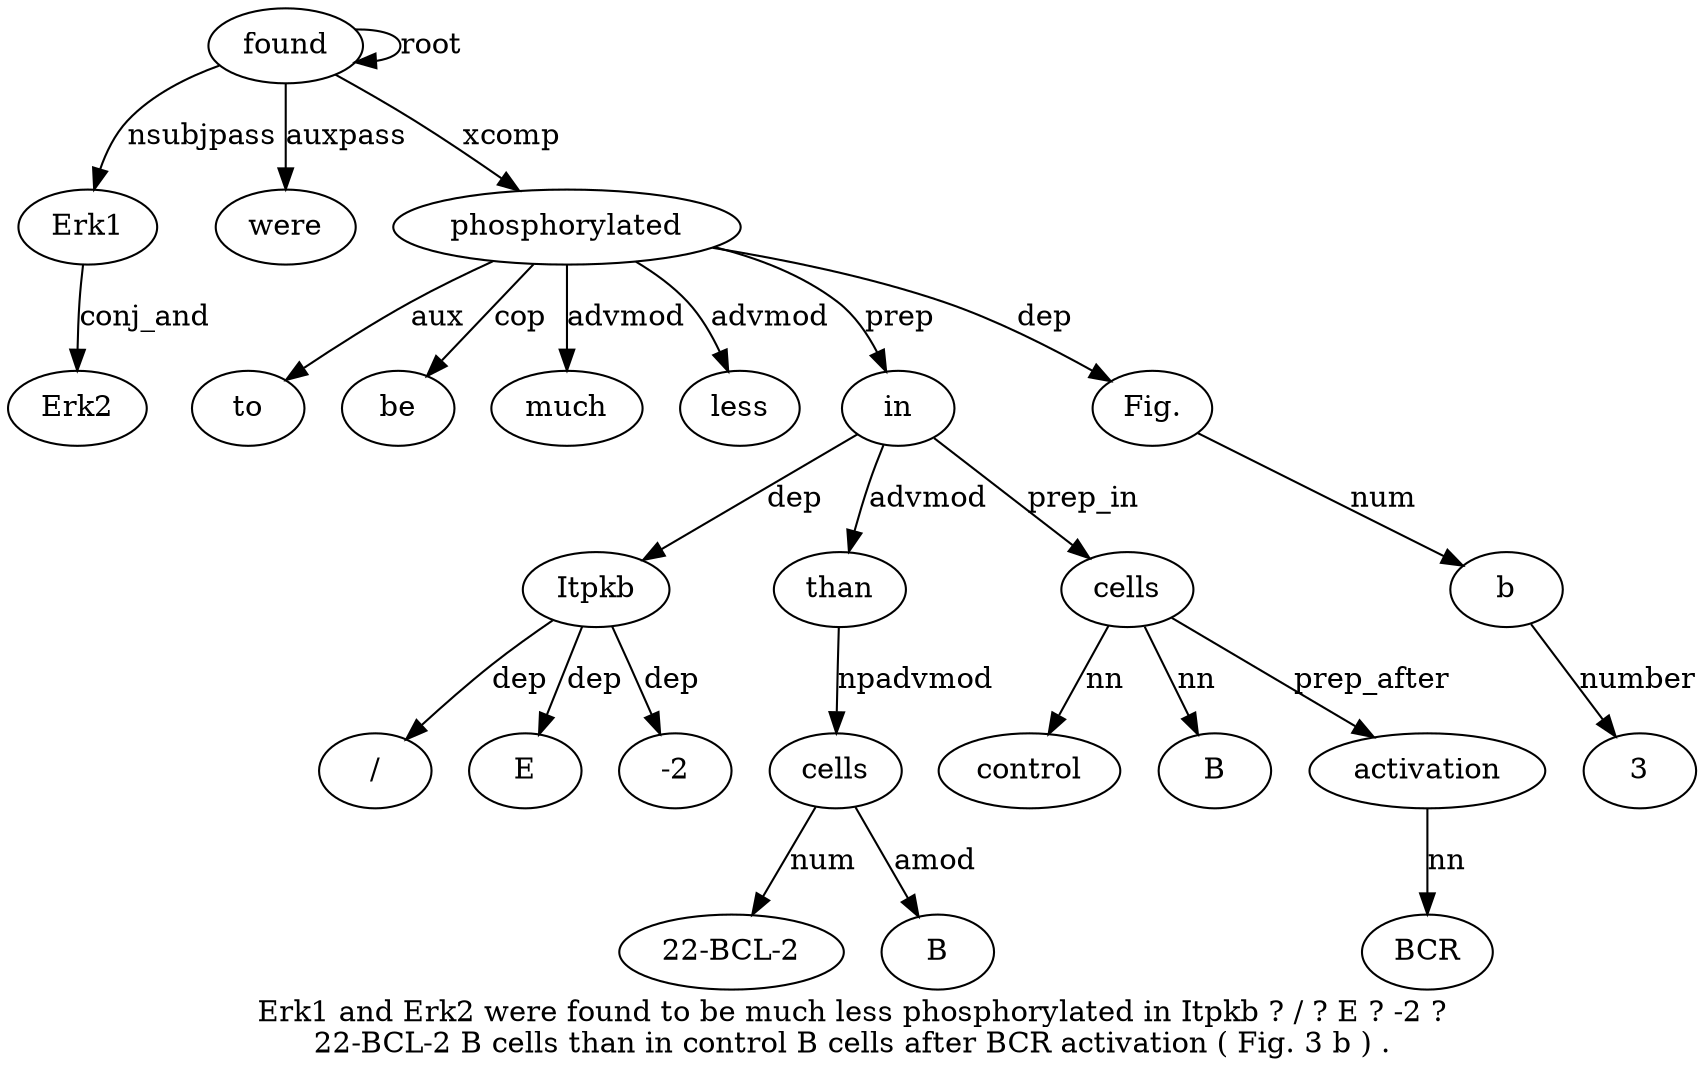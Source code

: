 digraph "Erk1 and Erk2 were found to be much less phosphorylated in Itpkb ? / ? E ? -2 ? 22-BCL-2 B cells than in control B cells after BCR activation ( Fig. 3 b ) ." {
label="Erk1 and Erk2 were found to be much less phosphorylated in Itpkb ? / ? E ? -2 ?
22-BCL-2 B cells than in control B cells after BCR activation ( Fig. 3 b ) .";
found5 [style=filled, fillcolor=white, label=found];
Erk1 [style=filled, fillcolor=white, label=Erk1];
found5 -> Erk1  [label=nsubjpass];
Erk23 [style=filled, fillcolor=white, label=Erk2];
Erk1 -> Erk23  [label=conj_and];
were4 [style=filled, fillcolor=white, label=were];
found5 -> were4  [label=auxpass];
found5 -> found5  [label=root];
phosphorylated10 [style=filled, fillcolor=white, label=phosphorylated];
to6 [style=filled, fillcolor=white, label=to];
phosphorylated10 -> to6  [label=aux];
be7 [style=filled, fillcolor=white, label=be];
phosphorylated10 -> be7  [label=cop];
much8 [style=filled, fillcolor=white, label=much];
phosphorylated10 -> much8  [label=advmod];
less9 [style=filled, fillcolor=white, label=less];
phosphorylated10 -> less9  [label=advmod];
found5 -> phosphorylated10  [label=xcomp];
in11 [style=filled, fillcolor=white, label=in];
phosphorylated10 -> in11  [label=prep];
Itpkb12 [style=filled, fillcolor=white, label=Itpkb];
in11 -> Itpkb12  [label=dep];
"/14" [style=filled, fillcolor=white, label="/"];
Itpkb12 -> "/14"  [label=dep];
E16 [style=filled, fillcolor=white, label=E];
Itpkb12 -> E16  [label=dep];
"-218" [style=filled, fillcolor=white, label="-2"];
Itpkb12 -> "-218"  [label=dep];
cells22 [style=filled, fillcolor=white, label=cells];
"22-BCL-20" [style=filled, fillcolor=white, label="22-BCL-2"];
cells22 -> "22-BCL-20"  [label=num];
B21 [style=filled, fillcolor=white, label=B];
cells22 -> B21  [label=amod];
than23 [style=filled, fillcolor=white, label=than];
than23 -> cells22  [label=npadvmod];
in11 -> than23  [label=advmod];
cells27 [style=filled, fillcolor=white, label=cells];
control25 [style=filled, fillcolor=white, label=control];
cells27 -> control25  [label=nn];
B26 [style=filled, fillcolor=white, label=B];
cells27 -> B26  [label=nn];
in11 -> cells27  [label=prep_in];
activation30 [style=filled, fillcolor=white, label=activation];
BCR29 [style=filled, fillcolor=white, label=BCR];
activation30 -> BCR29  [label=nn];
cells27 -> activation30  [label=prep_after];
"Fig.32" [style=filled, fillcolor=white, label="Fig."];
phosphorylated10 -> "Fig.32"  [label=dep];
b34 [style=filled, fillcolor=white, label=b];
3 [style=filled, fillcolor=white, label=3];
b34 -> 3  [label=number];
"Fig.32" -> b34  [label=num];
}
